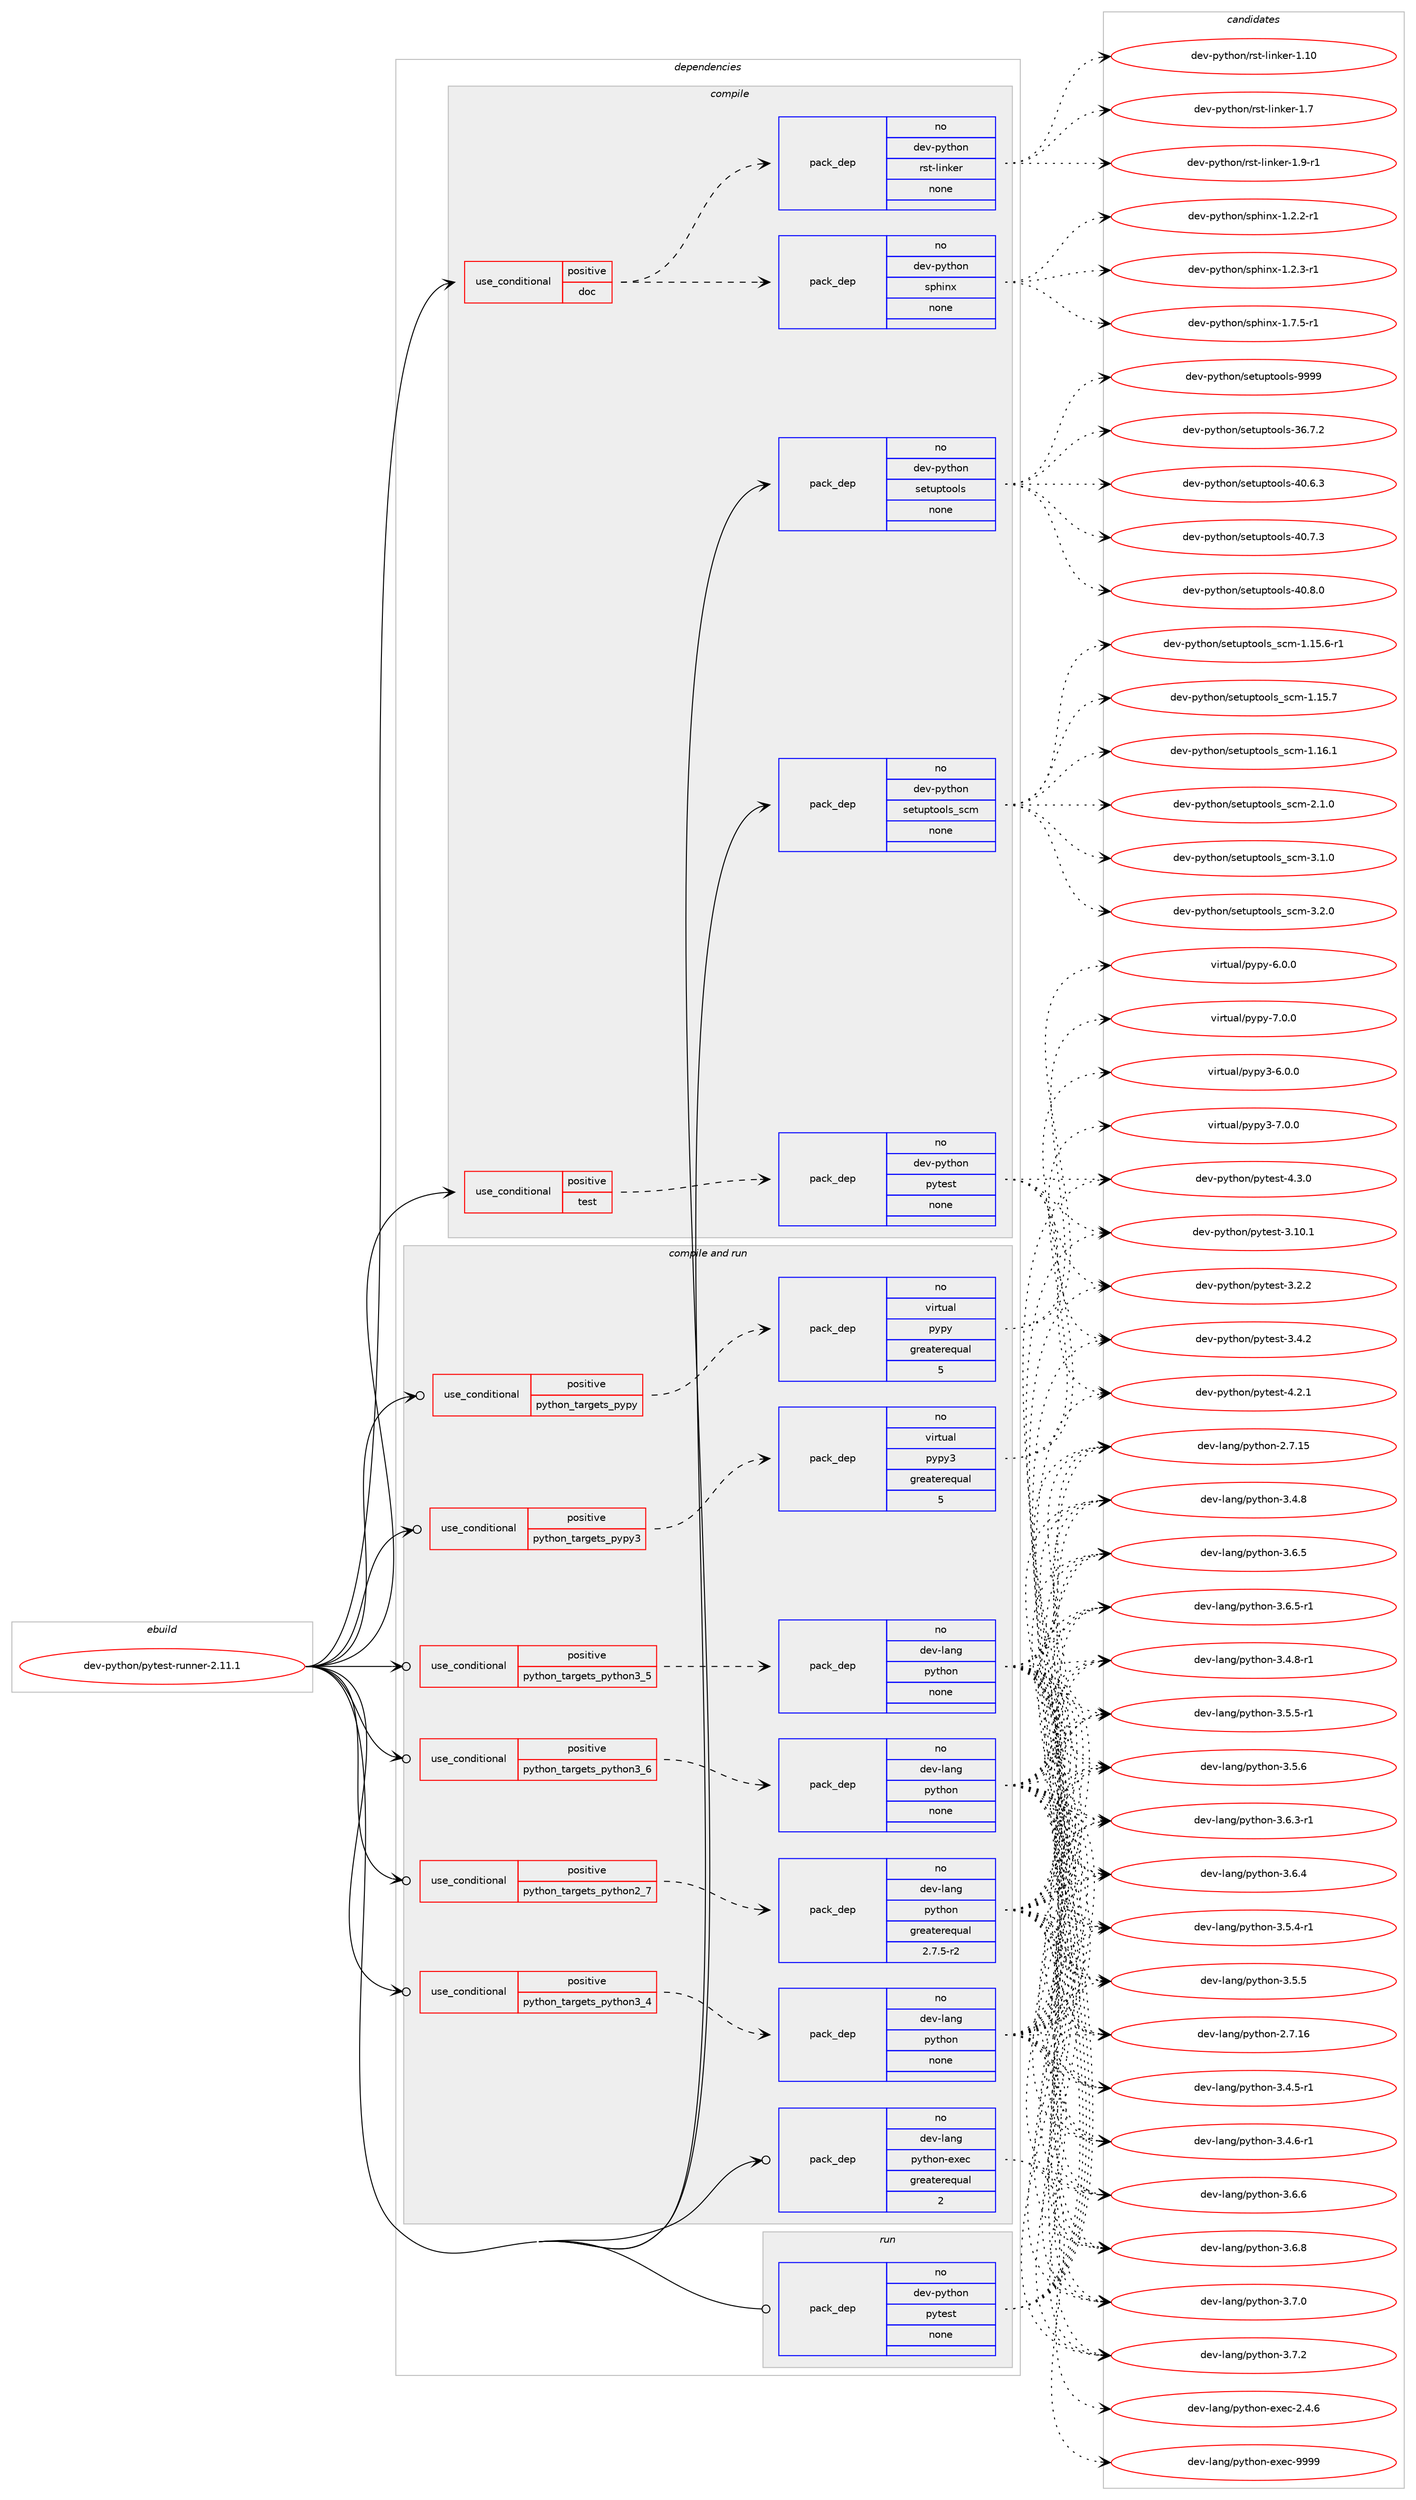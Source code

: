digraph prolog {

# *************
# Graph options
# *************

newrank=true;
concentrate=true;
compound=true;
graph [rankdir=LR,fontname=Helvetica,fontsize=10,ranksep=1.5];#, ranksep=2.5, nodesep=0.2];
edge  [arrowhead=vee];
node  [fontname=Helvetica,fontsize=10];

# **********
# The ebuild
# **********

subgraph cluster_leftcol {
color=gray;
rank=same;
label=<<i>ebuild</i>>;
id [label="dev-python/pytest-runner-2.11.1", color=red, width=4, href="../dev-python/pytest-runner-2.11.1.svg"];
}

# ****************
# The dependencies
# ****************

subgraph cluster_midcol {
color=gray;
label=<<i>dependencies</i>>;
subgraph cluster_compile {
fillcolor="#eeeeee";
style=filled;
label=<<i>compile</i>>;
subgraph cond382246 {
dependency1433620 [label=<<TABLE BORDER="0" CELLBORDER="1" CELLSPACING="0" CELLPADDING="4"><TR><TD ROWSPAN="3" CELLPADDING="10">use_conditional</TD></TR><TR><TD>positive</TD></TR><TR><TD>doc</TD></TR></TABLE>>, shape=none, color=red];
subgraph pack1028026 {
dependency1433621 [label=<<TABLE BORDER="0" CELLBORDER="1" CELLSPACING="0" CELLPADDING="4" WIDTH="220"><TR><TD ROWSPAN="6" CELLPADDING="30">pack_dep</TD></TR><TR><TD WIDTH="110">no</TD></TR><TR><TD>dev-python</TD></TR><TR><TD>rst-linker</TD></TR><TR><TD>none</TD></TR><TR><TD></TD></TR></TABLE>>, shape=none, color=blue];
}
dependency1433620:e -> dependency1433621:w [weight=20,style="dashed",arrowhead="vee"];
subgraph pack1028027 {
dependency1433622 [label=<<TABLE BORDER="0" CELLBORDER="1" CELLSPACING="0" CELLPADDING="4" WIDTH="220"><TR><TD ROWSPAN="6" CELLPADDING="30">pack_dep</TD></TR><TR><TD WIDTH="110">no</TD></TR><TR><TD>dev-python</TD></TR><TR><TD>sphinx</TD></TR><TR><TD>none</TD></TR><TR><TD></TD></TR></TABLE>>, shape=none, color=blue];
}
dependency1433620:e -> dependency1433622:w [weight=20,style="dashed",arrowhead="vee"];
}
id:e -> dependency1433620:w [weight=20,style="solid",arrowhead="vee"];
subgraph cond382247 {
dependency1433623 [label=<<TABLE BORDER="0" CELLBORDER="1" CELLSPACING="0" CELLPADDING="4"><TR><TD ROWSPAN="3" CELLPADDING="10">use_conditional</TD></TR><TR><TD>positive</TD></TR><TR><TD>test</TD></TR></TABLE>>, shape=none, color=red];
subgraph pack1028028 {
dependency1433624 [label=<<TABLE BORDER="0" CELLBORDER="1" CELLSPACING="0" CELLPADDING="4" WIDTH="220"><TR><TD ROWSPAN="6" CELLPADDING="30">pack_dep</TD></TR><TR><TD WIDTH="110">no</TD></TR><TR><TD>dev-python</TD></TR><TR><TD>pytest</TD></TR><TR><TD>none</TD></TR><TR><TD></TD></TR></TABLE>>, shape=none, color=blue];
}
dependency1433623:e -> dependency1433624:w [weight=20,style="dashed",arrowhead="vee"];
}
id:e -> dependency1433623:w [weight=20,style="solid",arrowhead="vee"];
subgraph pack1028029 {
dependency1433625 [label=<<TABLE BORDER="0" CELLBORDER="1" CELLSPACING="0" CELLPADDING="4" WIDTH="220"><TR><TD ROWSPAN="6" CELLPADDING="30">pack_dep</TD></TR><TR><TD WIDTH="110">no</TD></TR><TR><TD>dev-python</TD></TR><TR><TD>setuptools</TD></TR><TR><TD>none</TD></TR><TR><TD></TD></TR></TABLE>>, shape=none, color=blue];
}
id:e -> dependency1433625:w [weight=20,style="solid",arrowhead="vee"];
subgraph pack1028030 {
dependency1433626 [label=<<TABLE BORDER="0" CELLBORDER="1" CELLSPACING="0" CELLPADDING="4" WIDTH="220"><TR><TD ROWSPAN="6" CELLPADDING="30">pack_dep</TD></TR><TR><TD WIDTH="110">no</TD></TR><TR><TD>dev-python</TD></TR><TR><TD>setuptools_scm</TD></TR><TR><TD>none</TD></TR><TR><TD></TD></TR></TABLE>>, shape=none, color=blue];
}
id:e -> dependency1433626:w [weight=20,style="solid",arrowhead="vee"];
}
subgraph cluster_compileandrun {
fillcolor="#eeeeee";
style=filled;
label=<<i>compile and run</i>>;
subgraph cond382248 {
dependency1433627 [label=<<TABLE BORDER="0" CELLBORDER="1" CELLSPACING="0" CELLPADDING="4"><TR><TD ROWSPAN="3" CELLPADDING="10">use_conditional</TD></TR><TR><TD>positive</TD></TR><TR><TD>python_targets_pypy</TD></TR></TABLE>>, shape=none, color=red];
subgraph pack1028031 {
dependency1433628 [label=<<TABLE BORDER="0" CELLBORDER="1" CELLSPACING="0" CELLPADDING="4" WIDTH="220"><TR><TD ROWSPAN="6" CELLPADDING="30">pack_dep</TD></TR><TR><TD WIDTH="110">no</TD></TR><TR><TD>virtual</TD></TR><TR><TD>pypy</TD></TR><TR><TD>greaterequal</TD></TR><TR><TD>5</TD></TR></TABLE>>, shape=none, color=blue];
}
dependency1433627:e -> dependency1433628:w [weight=20,style="dashed",arrowhead="vee"];
}
id:e -> dependency1433627:w [weight=20,style="solid",arrowhead="odotvee"];
subgraph cond382249 {
dependency1433629 [label=<<TABLE BORDER="0" CELLBORDER="1" CELLSPACING="0" CELLPADDING="4"><TR><TD ROWSPAN="3" CELLPADDING="10">use_conditional</TD></TR><TR><TD>positive</TD></TR><TR><TD>python_targets_pypy3</TD></TR></TABLE>>, shape=none, color=red];
subgraph pack1028032 {
dependency1433630 [label=<<TABLE BORDER="0" CELLBORDER="1" CELLSPACING="0" CELLPADDING="4" WIDTH="220"><TR><TD ROWSPAN="6" CELLPADDING="30">pack_dep</TD></TR><TR><TD WIDTH="110">no</TD></TR><TR><TD>virtual</TD></TR><TR><TD>pypy3</TD></TR><TR><TD>greaterequal</TD></TR><TR><TD>5</TD></TR></TABLE>>, shape=none, color=blue];
}
dependency1433629:e -> dependency1433630:w [weight=20,style="dashed",arrowhead="vee"];
}
id:e -> dependency1433629:w [weight=20,style="solid",arrowhead="odotvee"];
subgraph cond382250 {
dependency1433631 [label=<<TABLE BORDER="0" CELLBORDER="1" CELLSPACING="0" CELLPADDING="4"><TR><TD ROWSPAN="3" CELLPADDING="10">use_conditional</TD></TR><TR><TD>positive</TD></TR><TR><TD>python_targets_python2_7</TD></TR></TABLE>>, shape=none, color=red];
subgraph pack1028033 {
dependency1433632 [label=<<TABLE BORDER="0" CELLBORDER="1" CELLSPACING="0" CELLPADDING="4" WIDTH="220"><TR><TD ROWSPAN="6" CELLPADDING="30">pack_dep</TD></TR><TR><TD WIDTH="110">no</TD></TR><TR><TD>dev-lang</TD></TR><TR><TD>python</TD></TR><TR><TD>greaterequal</TD></TR><TR><TD>2.7.5-r2</TD></TR></TABLE>>, shape=none, color=blue];
}
dependency1433631:e -> dependency1433632:w [weight=20,style="dashed",arrowhead="vee"];
}
id:e -> dependency1433631:w [weight=20,style="solid",arrowhead="odotvee"];
subgraph cond382251 {
dependency1433633 [label=<<TABLE BORDER="0" CELLBORDER="1" CELLSPACING="0" CELLPADDING="4"><TR><TD ROWSPAN="3" CELLPADDING="10">use_conditional</TD></TR><TR><TD>positive</TD></TR><TR><TD>python_targets_python3_4</TD></TR></TABLE>>, shape=none, color=red];
subgraph pack1028034 {
dependency1433634 [label=<<TABLE BORDER="0" CELLBORDER="1" CELLSPACING="0" CELLPADDING="4" WIDTH="220"><TR><TD ROWSPAN="6" CELLPADDING="30">pack_dep</TD></TR><TR><TD WIDTH="110">no</TD></TR><TR><TD>dev-lang</TD></TR><TR><TD>python</TD></TR><TR><TD>none</TD></TR><TR><TD></TD></TR></TABLE>>, shape=none, color=blue];
}
dependency1433633:e -> dependency1433634:w [weight=20,style="dashed",arrowhead="vee"];
}
id:e -> dependency1433633:w [weight=20,style="solid",arrowhead="odotvee"];
subgraph cond382252 {
dependency1433635 [label=<<TABLE BORDER="0" CELLBORDER="1" CELLSPACING="0" CELLPADDING="4"><TR><TD ROWSPAN="3" CELLPADDING="10">use_conditional</TD></TR><TR><TD>positive</TD></TR><TR><TD>python_targets_python3_5</TD></TR></TABLE>>, shape=none, color=red];
subgraph pack1028035 {
dependency1433636 [label=<<TABLE BORDER="0" CELLBORDER="1" CELLSPACING="0" CELLPADDING="4" WIDTH="220"><TR><TD ROWSPAN="6" CELLPADDING="30">pack_dep</TD></TR><TR><TD WIDTH="110">no</TD></TR><TR><TD>dev-lang</TD></TR><TR><TD>python</TD></TR><TR><TD>none</TD></TR><TR><TD></TD></TR></TABLE>>, shape=none, color=blue];
}
dependency1433635:e -> dependency1433636:w [weight=20,style="dashed",arrowhead="vee"];
}
id:e -> dependency1433635:w [weight=20,style="solid",arrowhead="odotvee"];
subgraph cond382253 {
dependency1433637 [label=<<TABLE BORDER="0" CELLBORDER="1" CELLSPACING="0" CELLPADDING="4"><TR><TD ROWSPAN="3" CELLPADDING="10">use_conditional</TD></TR><TR><TD>positive</TD></TR><TR><TD>python_targets_python3_6</TD></TR></TABLE>>, shape=none, color=red];
subgraph pack1028036 {
dependency1433638 [label=<<TABLE BORDER="0" CELLBORDER="1" CELLSPACING="0" CELLPADDING="4" WIDTH="220"><TR><TD ROWSPAN="6" CELLPADDING="30">pack_dep</TD></TR><TR><TD WIDTH="110">no</TD></TR><TR><TD>dev-lang</TD></TR><TR><TD>python</TD></TR><TR><TD>none</TD></TR><TR><TD></TD></TR></TABLE>>, shape=none, color=blue];
}
dependency1433637:e -> dependency1433638:w [weight=20,style="dashed",arrowhead="vee"];
}
id:e -> dependency1433637:w [weight=20,style="solid",arrowhead="odotvee"];
subgraph pack1028037 {
dependency1433639 [label=<<TABLE BORDER="0" CELLBORDER="1" CELLSPACING="0" CELLPADDING="4" WIDTH="220"><TR><TD ROWSPAN="6" CELLPADDING="30">pack_dep</TD></TR><TR><TD WIDTH="110">no</TD></TR><TR><TD>dev-lang</TD></TR><TR><TD>python-exec</TD></TR><TR><TD>greaterequal</TD></TR><TR><TD>2</TD></TR></TABLE>>, shape=none, color=blue];
}
id:e -> dependency1433639:w [weight=20,style="solid",arrowhead="odotvee"];
}
subgraph cluster_run {
fillcolor="#eeeeee";
style=filled;
label=<<i>run</i>>;
subgraph pack1028038 {
dependency1433640 [label=<<TABLE BORDER="0" CELLBORDER="1" CELLSPACING="0" CELLPADDING="4" WIDTH="220"><TR><TD ROWSPAN="6" CELLPADDING="30">pack_dep</TD></TR><TR><TD WIDTH="110">no</TD></TR><TR><TD>dev-python</TD></TR><TR><TD>pytest</TD></TR><TR><TD>none</TD></TR><TR><TD></TD></TR></TABLE>>, shape=none, color=blue];
}
id:e -> dependency1433640:w [weight=20,style="solid",arrowhead="odot"];
}
}

# **************
# The candidates
# **************

subgraph cluster_choices {
rank=same;
color=gray;
label=<<i>candidates</i>>;

subgraph choice1028026 {
color=black;
nodesep=1;
choice1001011184511212111610411111047114115116451081051101071011144549464948 [label="dev-python/rst-linker-1.10", color=red, width=4,href="../dev-python/rst-linker-1.10.svg"];
choice10010111845112121116104111110471141151164510810511010710111445494655 [label="dev-python/rst-linker-1.7", color=red, width=4,href="../dev-python/rst-linker-1.7.svg"];
choice100101118451121211161041111104711411511645108105110107101114454946574511449 [label="dev-python/rst-linker-1.9-r1", color=red, width=4,href="../dev-python/rst-linker-1.9-r1.svg"];
dependency1433621:e -> choice1001011184511212111610411111047114115116451081051101071011144549464948:w [style=dotted,weight="100"];
dependency1433621:e -> choice10010111845112121116104111110471141151164510810511010710111445494655:w [style=dotted,weight="100"];
dependency1433621:e -> choice100101118451121211161041111104711411511645108105110107101114454946574511449:w [style=dotted,weight="100"];
}
subgraph choice1028027 {
color=black;
nodesep=1;
choice10010111845112121116104111110471151121041051101204549465046504511449 [label="dev-python/sphinx-1.2.2-r1", color=red, width=4,href="../dev-python/sphinx-1.2.2-r1.svg"];
choice10010111845112121116104111110471151121041051101204549465046514511449 [label="dev-python/sphinx-1.2.3-r1", color=red, width=4,href="../dev-python/sphinx-1.2.3-r1.svg"];
choice10010111845112121116104111110471151121041051101204549465546534511449 [label="dev-python/sphinx-1.7.5-r1", color=red, width=4,href="../dev-python/sphinx-1.7.5-r1.svg"];
dependency1433622:e -> choice10010111845112121116104111110471151121041051101204549465046504511449:w [style=dotted,weight="100"];
dependency1433622:e -> choice10010111845112121116104111110471151121041051101204549465046514511449:w [style=dotted,weight="100"];
dependency1433622:e -> choice10010111845112121116104111110471151121041051101204549465546534511449:w [style=dotted,weight="100"];
}
subgraph choice1028028 {
color=black;
nodesep=1;
choice100101118451121211161041111104711212111610111511645514649484649 [label="dev-python/pytest-3.10.1", color=red, width=4,href="../dev-python/pytest-3.10.1.svg"];
choice1001011184511212111610411111047112121116101115116455146504650 [label="dev-python/pytest-3.2.2", color=red, width=4,href="../dev-python/pytest-3.2.2.svg"];
choice1001011184511212111610411111047112121116101115116455146524650 [label="dev-python/pytest-3.4.2", color=red, width=4,href="../dev-python/pytest-3.4.2.svg"];
choice1001011184511212111610411111047112121116101115116455246504649 [label="dev-python/pytest-4.2.1", color=red, width=4,href="../dev-python/pytest-4.2.1.svg"];
choice1001011184511212111610411111047112121116101115116455246514648 [label="dev-python/pytest-4.3.0", color=red, width=4,href="../dev-python/pytest-4.3.0.svg"];
dependency1433624:e -> choice100101118451121211161041111104711212111610111511645514649484649:w [style=dotted,weight="100"];
dependency1433624:e -> choice1001011184511212111610411111047112121116101115116455146504650:w [style=dotted,weight="100"];
dependency1433624:e -> choice1001011184511212111610411111047112121116101115116455146524650:w [style=dotted,weight="100"];
dependency1433624:e -> choice1001011184511212111610411111047112121116101115116455246504649:w [style=dotted,weight="100"];
dependency1433624:e -> choice1001011184511212111610411111047112121116101115116455246514648:w [style=dotted,weight="100"];
}
subgraph choice1028029 {
color=black;
nodesep=1;
choice100101118451121211161041111104711510111611711211611111110811545515446554650 [label="dev-python/setuptools-36.7.2", color=red, width=4,href="../dev-python/setuptools-36.7.2.svg"];
choice100101118451121211161041111104711510111611711211611111110811545524846544651 [label="dev-python/setuptools-40.6.3", color=red, width=4,href="../dev-python/setuptools-40.6.3.svg"];
choice100101118451121211161041111104711510111611711211611111110811545524846554651 [label="dev-python/setuptools-40.7.3", color=red, width=4,href="../dev-python/setuptools-40.7.3.svg"];
choice100101118451121211161041111104711510111611711211611111110811545524846564648 [label="dev-python/setuptools-40.8.0", color=red, width=4,href="../dev-python/setuptools-40.8.0.svg"];
choice10010111845112121116104111110471151011161171121161111111081154557575757 [label="dev-python/setuptools-9999", color=red, width=4,href="../dev-python/setuptools-9999.svg"];
dependency1433625:e -> choice100101118451121211161041111104711510111611711211611111110811545515446554650:w [style=dotted,weight="100"];
dependency1433625:e -> choice100101118451121211161041111104711510111611711211611111110811545524846544651:w [style=dotted,weight="100"];
dependency1433625:e -> choice100101118451121211161041111104711510111611711211611111110811545524846554651:w [style=dotted,weight="100"];
dependency1433625:e -> choice100101118451121211161041111104711510111611711211611111110811545524846564648:w [style=dotted,weight="100"];
dependency1433625:e -> choice10010111845112121116104111110471151011161171121161111111081154557575757:w [style=dotted,weight="100"];
}
subgraph choice1028030 {
color=black;
nodesep=1;
choice10010111845112121116104111110471151011161171121161111111081159511599109454946495346544511449 [label="dev-python/setuptools_scm-1.15.6-r1", color=red, width=4,href="../dev-python/setuptools_scm-1.15.6-r1.svg"];
choice1001011184511212111610411111047115101116117112116111111108115951159910945494649534655 [label="dev-python/setuptools_scm-1.15.7", color=red, width=4,href="../dev-python/setuptools_scm-1.15.7.svg"];
choice1001011184511212111610411111047115101116117112116111111108115951159910945494649544649 [label="dev-python/setuptools_scm-1.16.1", color=red, width=4,href="../dev-python/setuptools_scm-1.16.1.svg"];
choice10010111845112121116104111110471151011161171121161111111081159511599109455046494648 [label="dev-python/setuptools_scm-2.1.0", color=red, width=4,href="../dev-python/setuptools_scm-2.1.0.svg"];
choice10010111845112121116104111110471151011161171121161111111081159511599109455146494648 [label="dev-python/setuptools_scm-3.1.0", color=red, width=4,href="../dev-python/setuptools_scm-3.1.0.svg"];
choice10010111845112121116104111110471151011161171121161111111081159511599109455146504648 [label="dev-python/setuptools_scm-3.2.0", color=red, width=4,href="../dev-python/setuptools_scm-3.2.0.svg"];
dependency1433626:e -> choice10010111845112121116104111110471151011161171121161111111081159511599109454946495346544511449:w [style=dotted,weight="100"];
dependency1433626:e -> choice1001011184511212111610411111047115101116117112116111111108115951159910945494649534655:w [style=dotted,weight="100"];
dependency1433626:e -> choice1001011184511212111610411111047115101116117112116111111108115951159910945494649544649:w [style=dotted,weight="100"];
dependency1433626:e -> choice10010111845112121116104111110471151011161171121161111111081159511599109455046494648:w [style=dotted,weight="100"];
dependency1433626:e -> choice10010111845112121116104111110471151011161171121161111111081159511599109455146494648:w [style=dotted,weight="100"];
dependency1433626:e -> choice10010111845112121116104111110471151011161171121161111111081159511599109455146504648:w [style=dotted,weight="100"];
}
subgraph choice1028031 {
color=black;
nodesep=1;
choice1181051141161179710847112121112121455446484648 [label="virtual/pypy-6.0.0", color=red, width=4,href="../virtual/pypy-6.0.0.svg"];
choice1181051141161179710847112121112121455546484648 [label="virtual/pypy-7.0.0", color=red, width=4,href="../virtual/pypy-7.0.0.svg"];
dependency1433628:e -> choice1181051141161179710847112121112121455446484648:w [style=dotted,weight="100"];
dependency1433628:e -> choice1181051141161179710847112121112121455546484648:w [style=dotted,weight="100"];
}
subgraph choice1028032 {
color=black;
nodesep=1;
choice118105114116117971084711212111212151455446484648 [label="virtual/pypy3-6.0.0", color=red, width=4,href="../virtual/pypy3-6.0.0.svg"];
choice118105114116117971084711212111212151455546484648 [label="virtual/pypy3-7.0.0", color=red, width=4,href="../virtual/pypy3-7.0.0.svg"];
dependency1433630:e -> choice118105114116117971084711212111212151455446484648:w [style=dotted,weight="100"];
dependency1433630:e -> choice118105114116117971084711212111212151455546484648:w [style=dotted,weight="100"];
}
subgraph choice1028033 {
color=black;
nodesep=1;
choice10010111845108971101034711212111610411111045504655464953 [label="dev-lang/python-2.7.15", color=red, width=4,href="../dev-lang/python-2.7.15.svg"];
choice10010111845108971101034711212111610411111045504655464954 [label="dev-lang/python-2.7.16", color=red, width=4,href="../dev-lang/python-2.7.16.svg"];
choice1001011184510897110103471121211161041111104551465246534511449 [label="dev-lang/python-3.4.5-r1", color=red, width=4,href="../dev-lang/python-3.4.5-r1.svg"];
choice1001011184510897110103471121211161041111104551465246544511449 [label="dev-lang/python-3.4.6-r1", color=red, width=4,href="../dev-lang/python-3.4.6-r1.svg"];
choice100101118451089711010347112121116104111110455146524656 [label="dev-lang/python-3.4.8", color=red, width=4,href="../dev-lang/python-3.4.8.svg"];
choice1001011184510897110103471121211161041111104551465246564511449 [label="dev-lang/python-3.4.8-r1", color=red, width=4,href="../dev-lang/python-3.4.8-r1.svg"];
choice1001011184510897110103471121211161041111104551465346524511449 [label="dev-lang/python-3.5.4-r1", color=red, width=4,href="../dev-lang/python-3.5.4-r1.svg"];
choice100101118451089711010347112121116104111110455146534653 [label="dev-lang/python-3.5.5", color=red, width=4,href="../dev-lang/python-3.5.5.svg"];
choice1001011184510897110103471121211161041111104551465346534511449 [label="dev-lang/python-3.5.5-r1", color=red, width=4,href="../dev-lang/python-3.5.5-r1.svg"];
choice100101118451089711010347112121116104111110455146534654 [label="dev-lang/python-3.5.6", color=red, width=4,href="../dev-lang/python-3.5.6.svg"];
choice1001011184510897110103471121211161041111104551465446514511449 [label="dev-lang/python-3.6.3-r1", color=red, width=4,href="../dev-lang/python-3.6.3-r1.svg"];
choice100101118451089711010347112121116104111110455146544652 [label="dev-lang/python-3.6.4", color=red, width=4,href="../dev-lang/python-3.6.4.svg"];
choice100101118451089711010347112121116104111110455146544653 [label="dev-lang/python-3.6.5", color=red, width=4,href="../dev-lang/python-3.6.5.svg"];
choice1001011184510897110103471121211161041111104551465446534511449 [label="dev-lang/python-3.6.5-r1", color=red, width=4,href="../dev-lang/python-3.6.5-r1.svg"];
choice100101118451089711010347112121116104111110455146544654 [label="dev-lang/python-3.6.6", color=red, width=4,href="../dev-lang/python-3.6.6.svg"];
choice100101118451089711010347112121116104111110455146544656 [label="dev-lang/python-3.6.8", color=red, width=4,href="../dev-lang/python-3.6.8.svg"];
choice100101118451089711010347112121116104111110455146554648 [label="dev-lang/python-3.7.0", color=red, width=4,href="../dev-lang/python-3.7.0.svg"];
choice100101118451089711010347112121116104111110455146554650 [label="dev-lang/python-3.7.2", color=red, width=4,href="../dev-lang/python-3.7.2.svg"];
dependency1433632:e -> choice10010111845108971101034711212111610411111045504655464953:w [style=dotted,weight="100"];
dependency1433632:e -> choice10010111845108971101034711212111610411111045504655464954:w [style=dotted,weight="100"];
dependency1433632:e -> choice1001011184510897110103471121211161041111104551465246534511449:w [style=dotted,weight="100"];
dependency1433632:e -> choice1001011184510897110103471121211161041111104551465246544511449:w [style=dotted,weight="100"];
dependency1433632:e -> choice100101118451089711010347112121116104111110455146524656:w [style=dotted,weight="100"];
dependency1433632:e -> choice1001011184510897110103471121211161041111104551465246564511449:w [style=dotted,weight="100"];
dependency1433632:e -> choice1001011184510897110103471121211161041111104551465346524511449:w [style=dotted,weight="100"];
dependency1433632:e -> choice100101118451089711010347112121116104111110455146534653:w [style=dotted,weight="100"];
dependency1433632:e -> choice1001011184510897110103471121211161041111104551465346534511449:w [style=dotted,weight="100"];
dependency1433632:e -> choice100101118451089711010347112121116104111110455146534654:w [style=dotted,weight="100"];
dependency1433632:e -> choice1001011184510897110103471121211161041111104551465446514511449:w [style=dotted,weight="100"];
dependency1433632:e -> choice100101118451089711010347112121116104111110455146544652:w [style=dotted,weight="100"];
dependency1433632:e -> choice100101118451089711010347112121116104111110455146544653:w [style=dotted,weight="100"];
dependency1433632:e -> choice1001011184510897110103471121211161041111104551465446534511449:w [style=dotted,weight="100"];
dependency1433632:e -> choice100101118451089711010347112121116104111110455146544654:w [style=dotted,weight="100"];
dependency1433632:e -> choice100101118451089711010347112121116104111110455146544656:w [style=dotted,weight="100"];
dependency1433632:e -> choice100101118451089711010347112121116104111110455146554648:w [style=dotted,weight="100"];
dependency1433632:e -> choice100101118451089711010347112121116104111110455146554650:w [style=dotted,weight="100"];
}
subgraph choice1028034 {
color=black;
nodesep=1;
choice10010111845108971101034711212111610411111045504655464953 [label="dev-lang/python-2.7.15", color=red, width=4,href="../dev-lang/python-2.7.15.svg"];
choice10010111845108971101034711212111610411111045504655464954 [label="dev-lang/python-2.7.16", color=red, width=4,href="../dev-lang/python-2.7.16.svg"];
choice1001011184510897110103471121211161041111104551465246534511449 [label="dev-lang/python-3.4.5-r1", color=red, width=4,href="../dev-lang/python-3.4.5-r1.svg"];
choice1001011184510897110103471121211161041111104551465246544511449 [label="dev-lang/python-3.4.6-r1", color=red, width=4,href="../dev-lang/python-3.4.6-r1.svg"];
choice100101118451089711010347112121116104111110455146524656 [label="dev-lang/python-3.4.8", color=red, width=4,href="../dev-lang/python-3.4.8.svg"];
choice1001011184510897110103471121211161041111104551465246564511449 [label="dev-lang/python-3.4.8-r1", color=red, width=4,href="../dev-lang/python-3.4.8-r1.svg"];
choice1001011184510897110103471121211161041111104551465346524511449 [label="dev-lang/python-3.5.4-r1", color=red, width=4,href="../dev-lang/python-3.5.4-r1.svg"];
choice100101118451089711010347112121116104111110455146534653 [label="dev-lang/python-3.5.5", color=red, width=4,href="../dev-lang/python-3.5.5.svg"];
choice1001011184510897110103471121211161041111104551465346534511449 [label="dev-lang/python-3.5.5-r1", color=red, width=4,href="../dev-lang/python-3.5.5-r1.svg"];
choice100101118451089711010347112121116104111110455146534654 [label="dev-lang/python-3.5.6", color=red, width=4,href="../dev-lang/python-3.5.6.svg"];
choice1001011184510897110103471121211161041111104551465446514511449 [label="dev-lang/python-3.6.3-r1", color=red, width=4,href="../dev-lang/python-3.6.3-r1.svg"];
choice100101118451089711010347112121116104111110455146544652 [label="dev-lang/python-3.6.4", color=red, width=4,href="../dev-lang/python-3.6.4.svg"];
choice100101118451089711010347112121116104111110455146544653 [label="dev-lang/python-3.6.5", color=red, width=4,href="../dev-lang/python-3.6.5.svg"];
choice1001011184510897110103471121211161041111104551465446534511449 [label="dev-lang/python-3.6.5-r1", color=red, width=4,href="../dev-lang/python-3.6.5-r1.svg"];
choice100101118451089711010347112121116104111110455146544654 [label="dev-lang/python-3.6.6", color=red, width=4,href="../dev-lang/python-3.6.6.svg"];
choice100101118451089711010347112121116104111110455146544656 [label="dev-lang/python-3.6.8", color=red, width=4,href="../dev-lang/python-3.6.8.svg"];
choice100101118451089711010347112121116104111110455146554648 [label="dev-lang/python-3.7.0", color=red, width=4,href="../dev-lang/python-3.7.0.svg"];
choice100101118451089711010347112121116104111110455146554650 [label="dev-lang/python-3.7.2", color=red, width=4,href="../dev-lang/python-3.7.2.svg"];
dependency1433634:e -> choice10010111845108971101034711212111610411111045504655464953:w [style=dotted,weight="100"];
dependency1433634:e -> choice10010111845108971101034711212111610411111045504655464954:w [style=dotted,weight="100"];
dependency1433634:e -> choice1001011184510897110103471121211161041111104551465246534511449:w [style=dotted,weight="100"];
dependency1433634:e -> choice1001011184510897110103471121211161041111104551465246544511449:w [style=dotted,weight="100"];
dependency1433634:e -> choice100101118451089711010347112121116104111110455146524656:w [style=dotted,weight="100"];
dependency1433634:e -> choice1001011184510897110103471121211161041111104551465246564511449:w [style=dotted,weight="100"];
dependency1433634:e -> choice1001011184510897110103471121211161041111104551465346524511449:w [style=dotted,weight="100"];
dependency1433634:e -> choice100101118451089711010347112121116104111110455146534653:w [style=dotted,weight="100"];
dependency1433634:e -> choice1001011184510897110103471121211161041111104551465346534511449:w [style=dotted,weight="100"];
dependency1433634:e -> choice100101118451089711010347112121116104111110455146534654:w [style=dotted,weight="100"];
dependency1433634:e -> choice1001011184510897110103471121211161041111104551465446514511449:w [style=dotted,weight="100"];
dependency1433634:e -> choice100101118451089711010347112121116104111110455146544652:w [style=dotted,weight="100"];
dependency1433634:e -> choice100101118451089711010347112121116104111110455146544653:w [style=dotted,weight="100"];
dependency1433634:e -> choice1001011184510897110103471121211161041111104551465446534511449:w [style=dotted,weight="100"];
dependency1433634:e -> choice100101118451089711010347112121116104111110455146544654:w [style=dotted,weight="100"];
dependency1433634:e -> choice100101118451089711010347112121116104111110455146544656:w [style=dotted,weight="100"];
dependency1433634:e -> choice100101118451089711010347112121116104111110455146554648:w [style=dotted,weight="100"];
dependency1433634:e -> choice100101118451089711010347112121116104111110455146554650:w [style=dotted,weight="100"];
}
subgraph choice1028035 {
color=black;
nodesep=1;
choice10010111845108971101034711212111610411111045504655464953 [label="dev-lang/python-2.7.15", color=red, width=4,href="../dev-lang/python-2.7.15.svg"];
choice10010111845108971101034711212111610411111045504655464954 [label="dev-lang/python-2.7.16", color=red, width=4,href="../dev-lang/python-2.7.16.svg"];
choice1001011184510897110103471121211161041111104551465246534511449 [label="dev-lang/python-3.4.5-r1", color=red, width=4,href="../dev-lang/python-3.4.5-r1.svg"];
choice1001011184510897110103471121211161041111104551465246544511449 [label="dev-lang/python-3.4.6-r1", color=red, width=4,href="../dev-lang/python-3.4.6-r1.svg"];
choice100101118451089711010347112121116104111110455146524656 [label="dev-lang/python-3.4.8", color=red, width=4,href="../dev-lang/python-3.4.8.svg"];
choice1001011184510897110103471121211161041111104551465246564511449 [label="dev-lang/python-3.4.8-r1", color=red, width=4,href="../dev-lang/python-3.4.8-r1.svg"];
choice1001011184510897110103471121211161041111104551465346524511449 [label="dev-lang/python-3.5.4-r1", color=red, width=4,href="../dev-lang/python-3.5.4-r1.svg"];
choice100101118451089711010347112121116104111110455146534653 [label="dev-lang/python-3.5.5", color=red, width=4,href="../dev-lang/python-3.5.5.svg"];
choice1001011184510897110103471121211161041111104551465346534511449 [label="dev-lang/python-3.5.5-r1", color=red, width=4,href="../dev-lang/python-3.5.5-r1.svg"];
choice100101118451089711010347112121116104111110455146534654 [label="dev-lang/python-3.5.6", color=red, width=4,href="../dev-lang/python-3.5.6.svg"];
choice1001011184510897110103471121211161041111104551465446514511449 [label="dev-lang/python-3.6.3-r1", color=red, width=4,href="../dev-lang/python-3.6.3-r1.svg"];
choice100101118451089711010347112121116104111110455146544652 [label="dev-lang/python-3.6.4", color=red, width=4,href="../dev-lang/python-3.6.4.svg"];
choice100101118451089711010347112121116104111110455146544653 [label="dev-lang/python-3.6.5", color=red, width=4,href="../dev-lang/python-3.6.5.svg"];
choice1001011184510897110103471121211161041111104551465446534511449 [label="dev-lang/python-3.6.5-r1", color=red, width=4,href="../dev-lang/python-3.6.5-r1.svg"];
choice100101118451089711010347112121116104111110455146544654 [label="dev-lang/python-3.6.6", color=red, width=4,href="../dev-lang/python-3.6.6.svg"];
choice100101118451089711010347112121116104111110455146544656 [label="dev-lang/python-3.6.8", color=red, width=4,href="../dev-lang/python-3.6.8.svg"];
choice100101118451089711010347112121116104111110455146554648 [label="dev-lang/python-3.7.0", color=red, width=4,href="../dev-lang/python-3.7.0.svg"];
choice100101118451089711010347112121116104111110455146554650 [label="dev-lang/python-3.7.2", color=red, width=4,href="../dev-lang/python-3.7.2.svg"];
dependency1433636:e -> choice10010111845108971101034711212111610411111045504655464953:w [style=dotted,weight="100"];
dependency1433636:e -> choice10010111845108971101034711212111610411111045504655464954:w [style=dotted,weight="100"];
dependency1433636:e -> choice1001011184510897110103471121211161041111104551465246534511449:w [style=dotted,weight="100"];
dependency1433636:e -> choice1001011184510897110103471121211161041111104551465246544511449:w [style=dotted,weight="100"];
dependency1433636:e -> choice100101118451089711010347112121116104111110455146524656:w [style=dotted,weight="100"];
dependency1433636:e -> choice1001011184510897110103471121211161041111104551465246564511449:w [style=dotted,weight="100"];
dependency1433636:e -> choice1001011184510897110103471121211161041111104551465346524511449:w [style=dotted,weight="100"];
dependency1433636:e -> choice100101118451089711010347112121116104111110455146534653:w [style=dotted,weight="100"];
dependency1433636:e -> choice1001011184510897110103471121211161041111104551465346534511449:w [style=dotted,weight="100"];
dependency1433636:e -> choice100101118451089711010347112121116104111110455146534654:w [style=dotted,weight="100"];
dependency1433636:e -> choice1001011184510897110103471121211161041111104551465446514511449:w [style=dotted,weight="100"];
dependency1433636:e -> choice100101118451089711010347112121116104111110455146544652:w [style=dotted,weight="100"];
dependency1433636:e -> choice100101118451089711010347112121116104111110455146544653:w [style=dotted,weight="100"];
dependency1433636:e -> choice1001011184510897110103471121211161041111104551465446534511449:w [style=dotted,weight="100"];
dependency1433636:e -> choice100101118451089711010347112121116104111110455146544654:w [style=dotted,weight="100"];
dependency1433636:e -> choice100101118451089711010347112121116104111110455146544656:w [style=dotted,weight="100"];
dependency1433636:e -> choice100101118451089711010347112121116104111110455146554648:w [style=dotted,weight="100"];
dependency1433636:e -> choice100101118451089711010347112121116104111110455146554650:w [style=dotted,weight="100"];
}
subgraph choice1028036 {
color=black;
nodesep=1;
choice10010111845108971101034711212111610411111045504655464953 [label="dev-lang/python-2.7.15", color=red, width=4,href="../dev-lang/python-2.7.15.svg"];
choice10010111845108971101034711212111610411111045504655464954 [label="dev-lang/python-2.7.16", color=red, width=4,href="../dev-lang/python-2.7.16.svg"];
choice1001011184510897110103471121211161041111104551465246534511449 [label="dev-lang/python-3.4.5-r1", color=red, width=4,href="../dev-lang/python-3.4.5-r1.svg"];
choice1001011184510897110103471121211161041111104551465246544511449 [label="dev-lang/python-3.4.6-r1", color=red, width=4,href="../dev-lang/python-3.4.6-r1.svg"];
choice100101118451089711010347112121116104111110455146524656 [label="dev-lang/python-3.4.8", color=red, width=4,href="../dev-lang/python-3.4.8.svg"];
choice1001011184510897110103471121211161041111104551465246564511449 [label="dev-lang/python-3.4.8-r1", color=red, width=4,href="../dev-lang/python-3.4.8-r1.svg"];
choice1001011184510897110103471121211161041111104551465346524511449 [label="dev-lang/python-3.5.4-r1", color=red, width=4,href="../dev-lang/python-3.5.4-r1.svg"];
choice100101118451089711010347112121116104111110455146534653 [label="dev-lang/python-3.5.5", color=red, width=4,href="../dev-lang/python-3.5.5.svg"];
choice1001011184510897110103471121211161041111104551465346534511449 [label="dev-lang/python-3.5.5-r1", color=red, width=4,href="../dev-lang/python-3.5.5-r1.svg"];
choice100101118451089711010347112121116104111110455146534654 [label="dev-lang/python-3.5.6", color=red, width=4,href="../dev-lang/python-3.5.6.svg"];
choice1001011184510897110103471121211161041111104551465446514511449 [label="dev-lang/python-3.6.3-r1", color=red, width=4,href="../dev-lang/python-3.6.3-r1.svg"];
choice100101118451089711010347112121116104111110455146544652 [label="dev-lang/python-3.6.4", color=red, width=4,href="../dev-lang/python-3.6.4.svg"];
choice100101118451089711010347112121116104111110455146544653 [label="dev-lang/python-3.6.5", color=red, width=4,href="../dev-lang/python-3.6.5.svg"];
choice1001011184510897110103471121211161041111104551465446534511449 [label="dev-lang/python-3.6.5-r1", color=red, width=4,href="../dev-lang/python-3.6.5-r1.svg"];
choice100101118451089711010347112121116104111110455146544654 [label="dev-lang/python-3.6.6", color=red, width=4,href="../dev-lang/python-3.6.6.svg"];
choice100101118451089711010347112121116104111110455146544656 [label="dev-lang/python-3.6.8", color=red, width=4,href="../dev-lang/python-3.6.8.svg"];
choice100101118451089711010347112121116104111110455146554648 [label="dev-lang/python-3.7.0", color=red, width=4,href="../dev-lang/python-3.7.0.svg"];
choice100101118451089711010347112121116104111110455146554650 [label="dev-lang/python-3.7.2", color=red, width=4,href="../dev-lang/python-3.7.2.svg"];
dependency1433638:e -> choice10010111845108971101034711212111610411111045504655464953:w [style=dotted,weight="100"];
dependency1433638:e -> choice10010111845108971101034711212111610411111045504655464954:w [style=dotted,weight="100"];
dependency1433638:e -> choice1001011184510897110103471121211161041111104551465246534511449:w [style=dotted,weight="100"];
dependency1433638:e -> choice1001011184510897110103471121211161041111104551465246544511449:w [style=dotted,weight="100"];
dependency1433638:e -> choice100101118451089711010347112121116104111110455146524656:w [style=dotted,weight="100"];
dependency1433638:e -> choice1001011184510897110103471121211161041111104551465246564511449:w [style=dotted,weight="100"];
dependency1433638:e -> choice1001011184510897110103471121211161041111104551465346524511449:w [style=dotted,weight="100"];
dependency1433638:e -> choice100101118451089711010347112121116104111110455146534653:w [style=dotted,weight="100"];
dependency1433638:e -> choice1001011184510897110103471121211161041111104551465346534511449:w [style=dotted,weight="100"];
dependency1433638:e -> choice100101118451089711010347112121116104111110455146534654:w [style=dotted,weight="100"];
dependency1433638:e -> choice1001011184510897110103471121211161041111104551465446514511449:w [style=dotted,weight="100"];
dependency1433638:e -> choice100101118451089711010347112121116104111110455146544652:w [style=dotted,weight="100"];
dependency1433638:e -> choice100101118451089711010347112121116104111110455146544653:w [style=dotted,weight="100"];
dependency1433638:e -> choice1001011184510897110103471121211161041111104551465446534511449:w [style=dotted,weight="100"];
dependency1433638:e -> choice100101118451089711010347112121116104111110455146544654:w [style=dotted,weight="100"];
dependency1433638:e -> choice100101118451089711010347112121116104111110455146544656:w [style=dotted,weight="100"];
dependency1433638:e -> choice100101118451089711010347112121116104111110455146554648:w [style=dotted,weight="100"];
dependency1433638:e -> choice100101118451089711010347112121116104111110455146554650:w [style=dotted,weight="100"];
}
subgraph choice1028037 {
color=black;
nodesep=1;
choice1001011184510897110103471121211161041111104510112010199455046524654 [label="dev-lang/python-exec-2.4.6", color=red, width=4,href="../dev-lang/python-exec-2.4.6.svg"];
choice10010111845108971101034711212111610411111045101120101994557575757 [label="dev-lang/python-exec-9999", color=red, width=4,href="../dev-lang/python-exec-9999.svg"];
dependency1433639:e -> choice1001011184510897110103471121211161041111104510112010199455046524654:w [style=dotted,weight="100"];
dependency1433639:e -> choice10010111845108971101034711212111610411111045101120101994557575757:w [style=dotted,weight="100"];
}
subgraph choice1028038 {
color=black;
nodesep=1;
choice100101118451121211161041111104711212111610111511645514649484649 [label="dev-python/pytest-3.10.1", color=red, width=4,href="../dev-python/pytest-3.10.1.svg"];
choice1001011184511212111610411111047112121116101115116455146504650 [label="dev-python/pytest-3.2.2", color=red, width=4,href="../dev-python/pytest-3.2.2.svg"];
choice1001011184511212111610411111047112121116101115116455146524650 [label="dev-python/pytest-3.4.2", color=red, width=4,href="../dev-python/pytest-3.4.2.svg"];
choice1001011184511212111610411111047112121116101115116455246504649 [label="dev-python/pytest-4.2.1", color=red, width=4,href="../dev-python/pytest-4.2.1.svg"];
choice1001011184511212111610411111047112121116101115116455246514648 [label="dev-python/pytest-4.3.0", color=red, width=4,href="../dev-python/pytest-4.3.0.svg"];
dependency1433640:e -> choice100101118451121211161041111104711212111610111511645514649484649:w [style=dotted,weight="100"];
dependency1433640:e -> choice1001011184511212111610411111047112121116101115116455146504650:w [style=dotted,weight="100"];
dependency1433640:e -> choice1001011184511212111610411111047112121116101115116455146524650:w [style=dotted,weight="100"];
dependency1433640:e -> choice1001011184511212111610411111047112121116101115116455246504649:w [style=dotted,weight="100"];
dependency1433640:e -> choice1001011184511212111610411111047112121116101115116455246514648:w [style=dotted,weight="100"];
}
}

}
